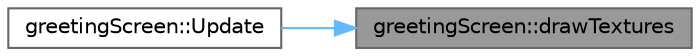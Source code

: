 digraph "greetingScreen::drawTextures"
{
 // INTERACTIVE_SVG=YES
 // LATEX_PDF_SIZE
  bgcolor="transparent";
  edge [fontname=Helvetica,fontsize=10,labelfontname=Helvetica,labelfontsize=10];
  node [fontname=Helvetica,fontsize=10,shape=box,height=0.2,width=0.4];
  rankdir="RL";
  Node1 [label="greetingScreen::drawTextures",height=0.2,width=0.4,color="gray40", fillcolor="grey60", style="filled", fontcolor="black",tooltip=" "];
  Node1 -> Node2 [dir="back",color="steelblue1",style="solid"];
  Node2 [label="greetingScreen::Update",height=0.2,width=0.4,color="grey40", fillcolor="white", style="filled",URL="$classgreeting_screen.html#af758ab844dd9b304be462281b90222e8",tooltip=" "];
}
